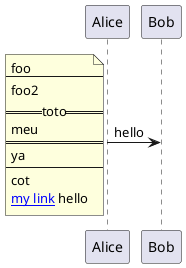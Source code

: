{
  "sha1": "tpph6ins02pwwmc3imz34ngpswl2g5e",
  "insertion": {
    "when": "2024-06-04T17:28:46.585Z",
    "user": "plantuml@gmail.com"
  }
}
@startuml
Alice -> Bob : hello
note left
foo
--
foo2
==toto==
meu
==
ya
--
cot
[[http://www.cot{cloud} my link]] hello
end note
@enduml
